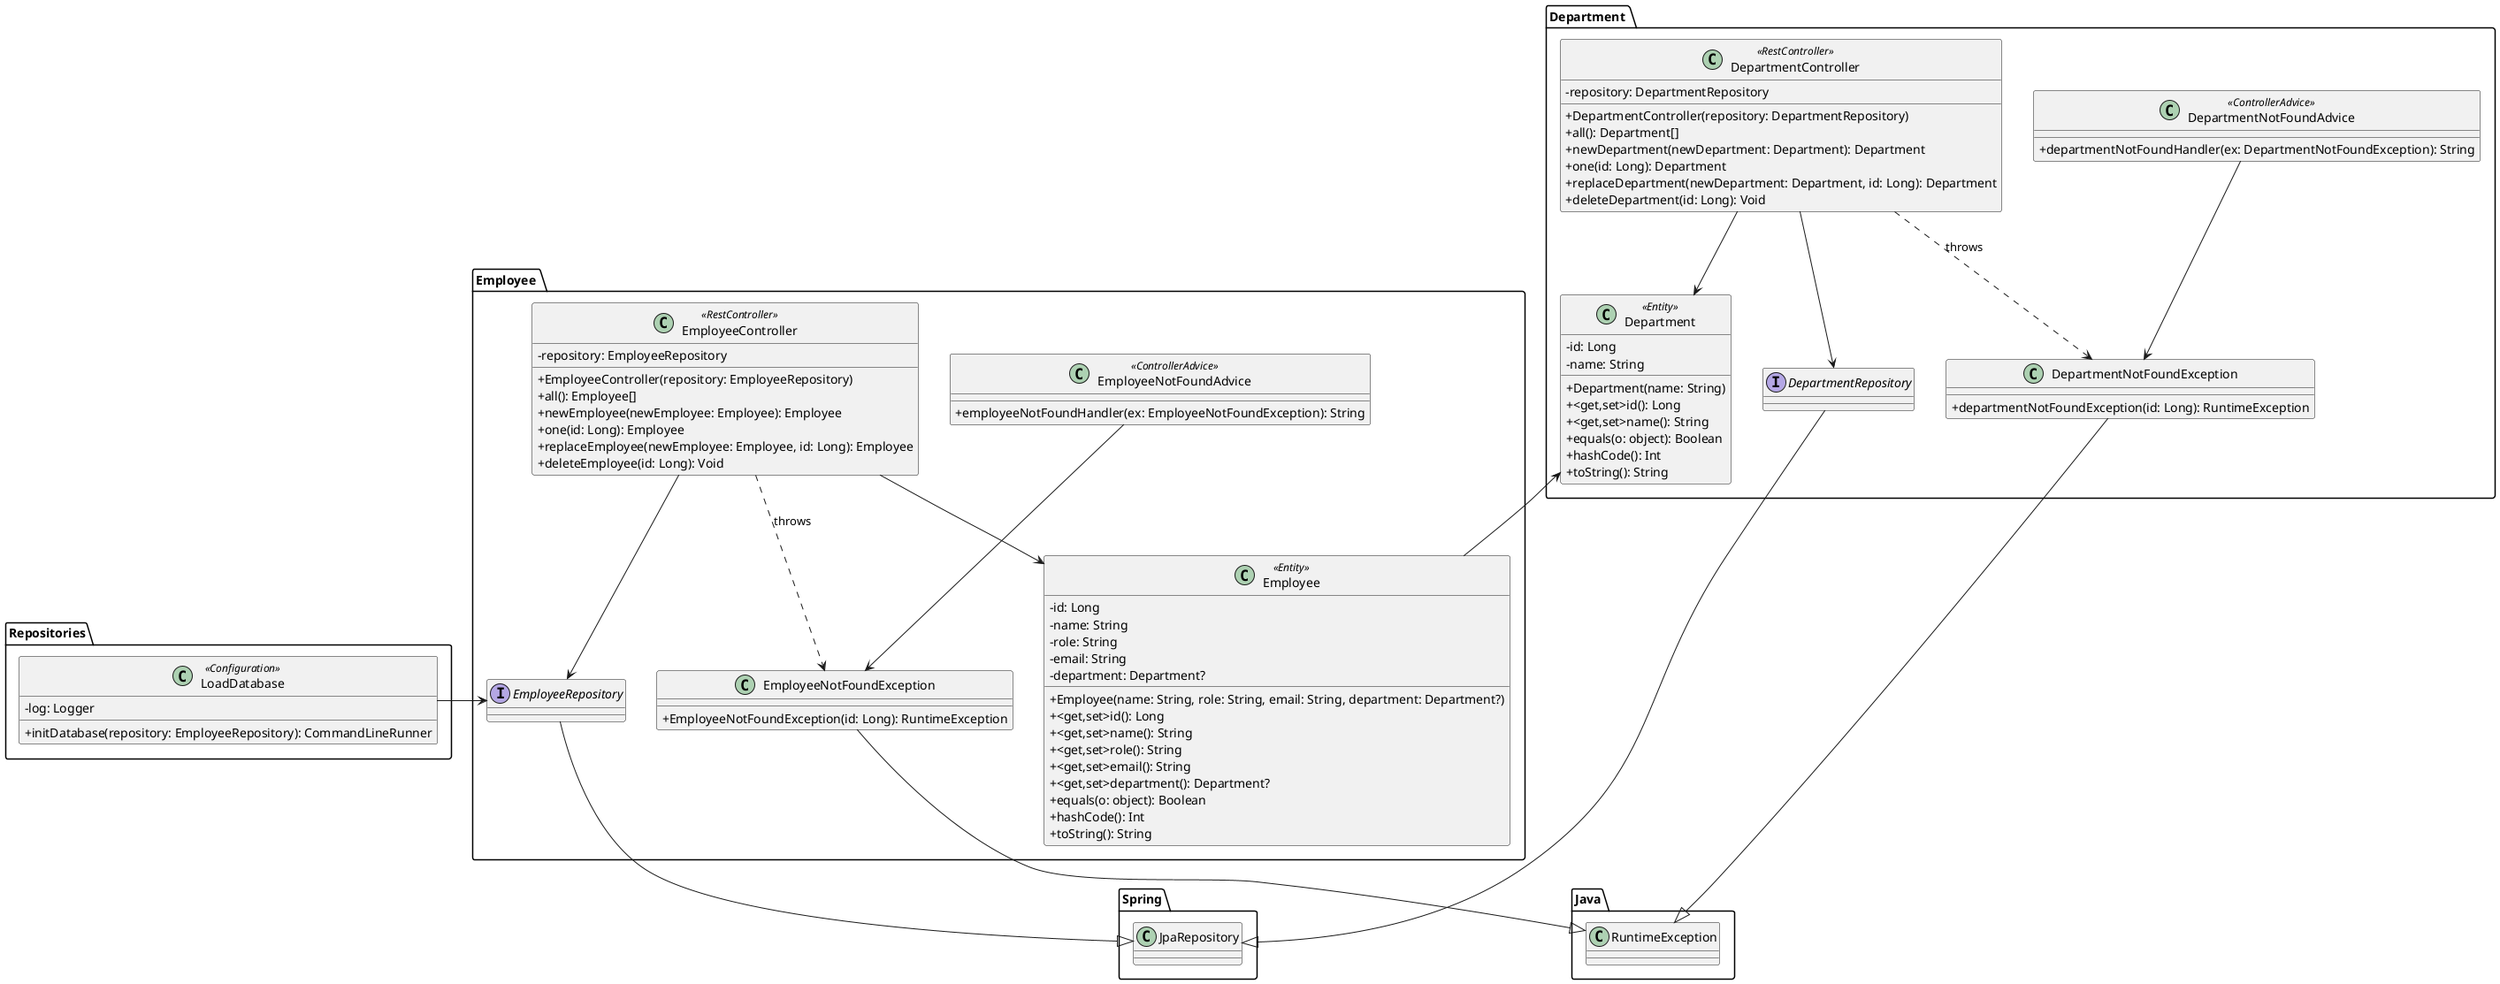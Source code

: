 @startuml

skinparam classAttributeIconSize 0

'packages
package "Employee "
{
    class Employee <<Entity>> {
        -id: Long
        -name: String
        -role: String
        -email: String
        -department: Department?
        +Employee(name: String, role: String, email: String, department: Department?)
        +<get,set>id(): Long
        +<get,set>name(): String
        +<get,set>role(): String
        +<get,set>email(): String
        +<get,set>department(): Department?
        +equals(o: object): Boolean
        +hashCode(): Int
        +toString(): String
    }

    class EmployeeController <<RestController>> {
        -repository: EmployeeRepository
        +EmployeeController(repository: EmployeeRepository)
        +all(): Employee[]
        +newEmployee(newEmployee: Employee): Employee
        +one(id: Long): Employee
        +replaceEmployee(newEmployee: Employee, id: Long): Employee
        +deleteEmployee(id: Long): Void
    }

    interface EmployeeRepository{}

    class EmployeeNotFoundAdvice <<ControllerAdvice>> {
        +employeeNotFoundHandler(ex: EmployeeNotFoundException): String
    }
    class EmployeeNotFoundException{
        +EmployeeNotFoundException(id: Long): RuntimeException
    }
}

package "Department "
{
    class Department <<Entity>> {
        -id: Long
        -name: String
        +Department(name: String)
        +<get,set>id(): Long
        +<get,set>name(): String
        +equals(o: object): Boolean
        +hashCode(): Int
        +toString(): String
    }

    class DepartmentController <<RestController>> {
        -repository: DepartmentRepository
        +DepartmentController(repository: DepartmentRepository)
        +all(): Department[]
        +newDepartment(newDepartment: Department): Department
        +one(id: Long): Department
        +replaceDepartment(newDepartment: Department, id: Long): Department
        +deleteDepartment(id: Long): Void
    }

    interface DepartmentRepository{}

    class DepartmentNotFoundAdvice <<ControllerAdvice>> {
        +departmentNotFoundHandler(ex: DepartmentNotFoundException): String
    }
    class DepartmentNotFoundException{
        +departmentNotFoundException(id: Long): RuntimeException
    }
}


package "Repositories"
{
    class LoadDatabase <<Configuration>> {
        -log: Logger
        +initDatabase(repository: EmployeeRepository): CommandLineRunner
    }
}

package "Spring"
{
    class JpaRepository{}
}

package "Java"
{
    class RuntimeException{}
}


'relations

'Employee
EmployeeController --> EmployeeRepository
EmployeeController --> Employee

EmployeeController ..> EmployeeNotFoundException : throws
EmployeeNotFoundAdvice --> EmployeeNotFoundException

LoadDatabase -> EmployeeRepository

EmployeeRepository --|> JpaRepository
EmployeeNotFoundException --|> RuntimeException


'Department
DepartmentController --> DepartmentRepository
DepartmentController --> Department

DepartmentController ..> DepartmentNotFoundException : throws
DepartmentNotFoundAdvice --> DepartmentNotFoundException

DepartmentRepository --|> JpaRepository
DepartmentNotFoundException --|> RuntimeException

Department <-- Employee

@enduml